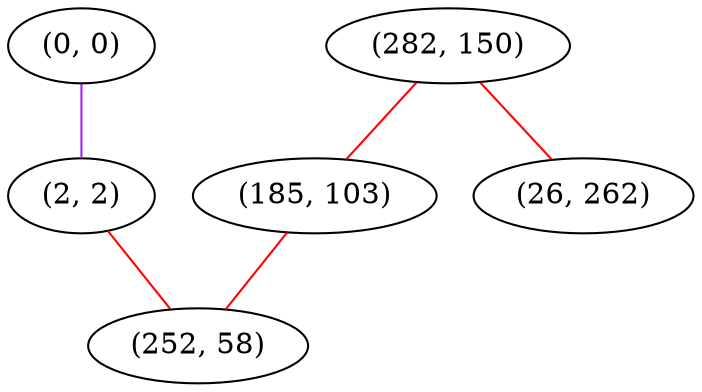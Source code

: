 graph "" {
"(0, 0)";
"(282, 150)";
"(185, 103)";
"(2, 2)";
"(252, 58)";
"(26, 262)";
"(0, 0)" -- "(2, 2)"  [color=purple, key=0, weight=4];
"(282, 150)" -- "(26, 262)"  [color=red, key=0, weight=1];
"(282, 150)" -- "(185, 103)"  [color=red, key=0, weight=1];
"(185, 103)" -- "(252, 58)"  [color=red, key=0, weight=1];
"(2, 2)" -- "(252, 58)"  [color=red, key=0, weight=1];
}
